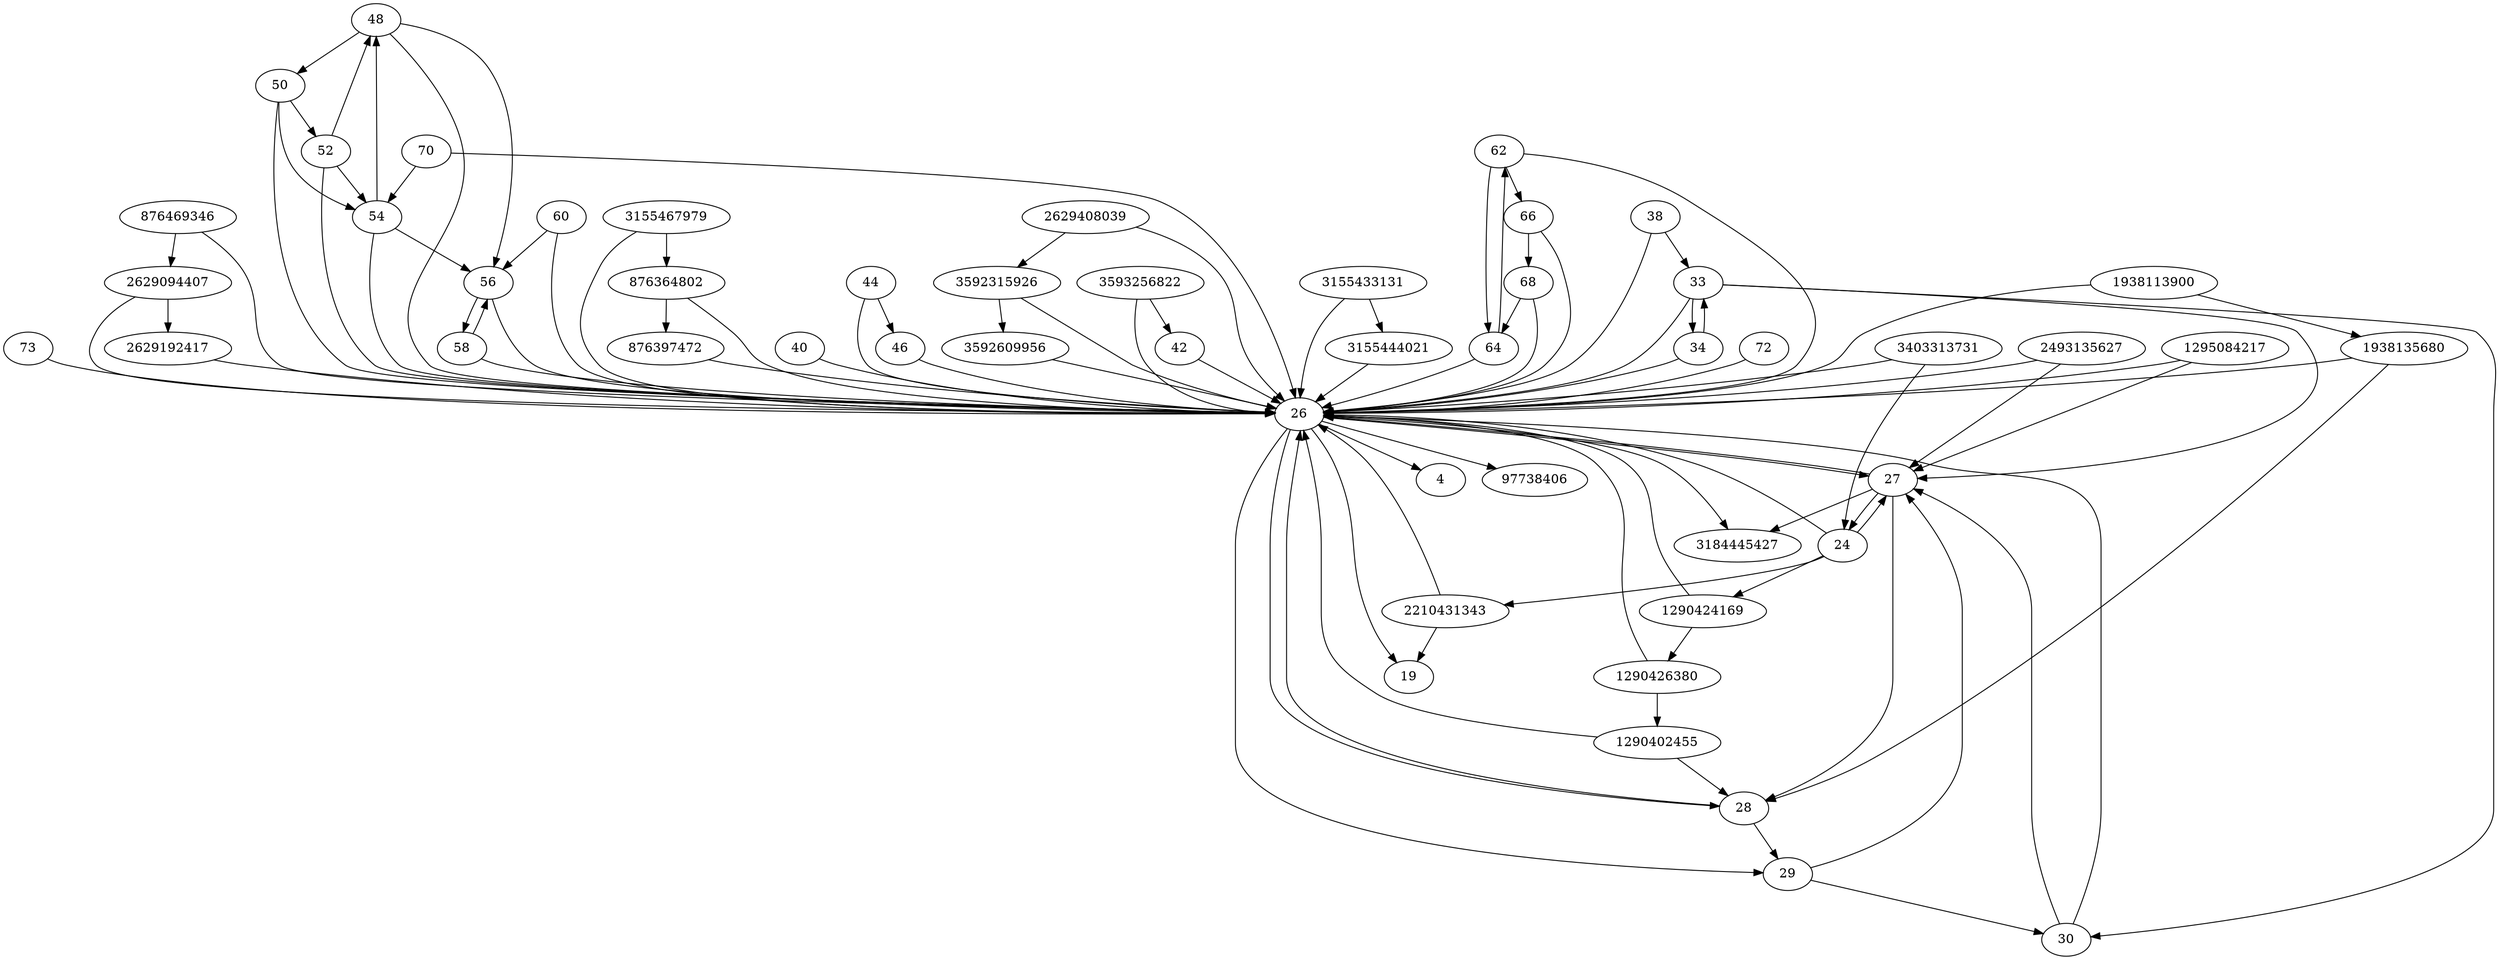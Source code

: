 strict digraph  {
1938135680;
876364802;
4;
2629094407;
2493135627;
1290426380;
19;
3592315926;
1290402455;
24;
26;
27;
28;
29;
30;
876397472;
33;
34;
3592609956;
38;
2629408039;
40;
97738406;
42;
3155433131;
44;
46;
48;
50;
52;
3155444021;
54;
56;
1295084217;
58;
60;
62;
64;
66;
3403313731;
68;
70;
72;
73;
3155467979;
2629192417;
876469346;
1290424169;
1938113900;
2210431343;
3184445427;
3593256822;
1938135680 -> 26;
1938135680 -> 28;
876364802 -> 26;
876364802 -> 876397472;
2629094407 -> 26;
2629094407 -> 2629192417;
2493135627 -> 26;
2493135627 -> 27;
1290426380 -> 26;
1290426380 -> 1290402455;
3592315926 -> 26;
3592315926 -> 3592609956;
1290402455 -> 26;
1290402455 -> 28;
24 -> 1290424169;
24 -> 2210431343;
24 -> 27;
24 -> 26;
26 -> 3184445427;
26 -> 4;
26 -> 19;
26 -> 27;
26 -> 97738406;
26 -> 28;
26 -> 29;
27 -> 24;
27 -> 3184445427;
27 -> 26;
27 -> 28;
28 -> 26;
28 -> 29;
29 -> 27;
29 -> 30;
30 -> 27;
30 -> 26;
876397472 -> 26;
33 -> 26;
33 -> 30;
33 -> 34;
33 -> 27;
34 -> 33;
34 -> 26;
3592609956 -> 26;
38 -> 33;
38 -> 26;
2629408039 -> 26;
2629408039 -> 3592315926;
40 -> 26;
42 -> 26;
3155433131 -> 26;
3155433131 -> 3155444021;
44 -> 46;
44 -> 26;
46 -> 26;
48 -> 56;
48 -> 50;
48 -> 26;
50 -> 52;
50 -> 26;
50 -> 54;
52 -> 48;
52 -> 54;
52 -> 26;
3155444021 -> 26;
54 -> 48;
54 -> 56;
54 -> 26;
56 -> 58;
56 -> 26;
1295084217 -> 26;
1295084217 -> 27;
58 -> 56;
58 -> 26;
60 -> 26;
60 -> 56;
62 -> 64;
62 -> 26;
62 -> 66;
64 -> 26;
64 -> 62;
66 -> 26;
66 -> 68;
3403313731 -> 24;
3403313731 -> 26;
68 -> 64;
68 -> 26;
70 -> 54;
70 -> 26;
72 -> 26;
73 -> 26;
3155467979 -> 26;
3155467979 -> 876364802;
2629192417 -> 26;
876469346 -> 26;
876469346 -> 2629094407;
1290424169 -> 1290426380;
1290424169 -> 26;
1938113900 -> 26;
1938113900 -> 1938135680;
2210431343 -> 19;
2210431343 -> 26;
3593256822 -> 26;
3593256822 -> 42;
}
